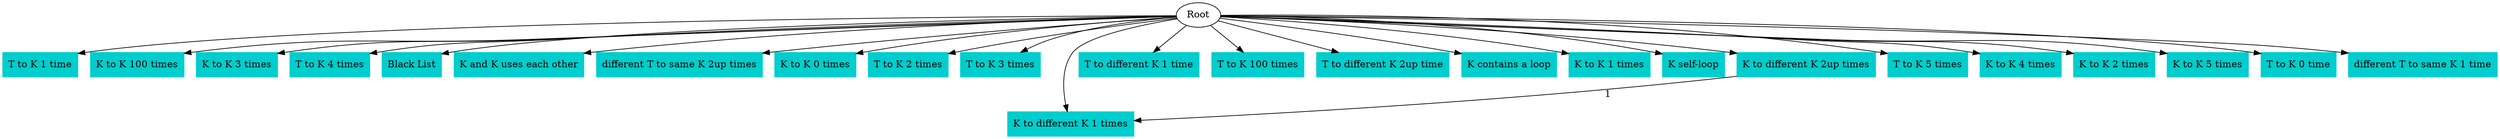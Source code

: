 // TS <-> TS
digraph {
	Root
	"T to K 1 time" [color=cyan3 shape=box style=filled]
		Root -> "T to K 1 time"
	"K to K 100 times" [color=cyan3 shape=box style=filled]
		Root -> "K to K 100 times"
	"K to K 3 times" [color=cyan3 shape=box style=filled]
		Root -> "K to K 3 times"
	"T to K 4 times" [color=cyan3 shape=box style=filled]
		Root -> "T to K 4 times"
	"Black List" [color=cyan3 shape=box style=filled]
		Root -> "Black List"
	"K and K uses each other" [color=cyan3 shape=box style=filled]
		Root -> "K and K uses each other"
	"different T to same K 2up times" [color=cyan3 shape=box style=filled]
		Root -> "different T to same K 2up times"
	"K to K 0 times" [color=cyan3 shape=box style=filled]
		Root -> "K to K 0 times"
	"T to K 2 times" [color=cyan3 shape=box style=filled]
		Root -> "T to K 2 times"
	"T to K 3 times" [color=cyan3 shape=box style=filled]
		Root -> "T to K 3 times"
	"K to different K 1 times" [color=cyan3 shape=box style=filled]
		Root -> "K to different K 1 times"
	"T to different K 1 time" [color=cyan3 shape=box style=filled]
		Root -> "T to different K 1 time"
	"T to K 100 times" [color=cyan3 shape=box style=filled]
		Root -> "T to K 100 times"
	"T to different K 2up time" [color=cyan3 shape=box style=filled]
		Root -> "T to different K 2up time"
	"K contains a loop" [color=cyan3 shape=box style=filled]
		Root -> "K contains a loop"
	"K to K 1 times" [color=cyan3 shape=box style=filled]
		Root -> "K to K 1 times"
	"K self-loop" [color=cyan3 shape=box style=filled]
		Root -> "K self-loop"
	"K to different K 2up times" [color=cyan3 shape=box style=filled]
		Root -> "K to different K 2up times"
	"T to K 5 times" [color=cyan3 shape=box style=filled]
		Root -> "T to K 5 times"
	"K to K 4 times" [color=cyan3 shape=box style=filled]
		Root -> "K to K 4 times"
	"K to K 2 times" [color=cyan3 shape=box style=filled]
		Root -> "K to K 2 times"
	"K to K 5 times" [color=cyan3 shape=box style=filled]
		Root -> "K to K 5 times"
	"T to K 0 time" [color=cyan3 shape=box style=filled]
		Root -> "T to K 0 time"
	"different T to same K 1 time" [color=cyan3 shape=box style=filled]
		Root -> "different T to same K 1 time"
		"K to different K 2up times" -> "K to different K 1 times" [label=1 penwidth=1.0]
}